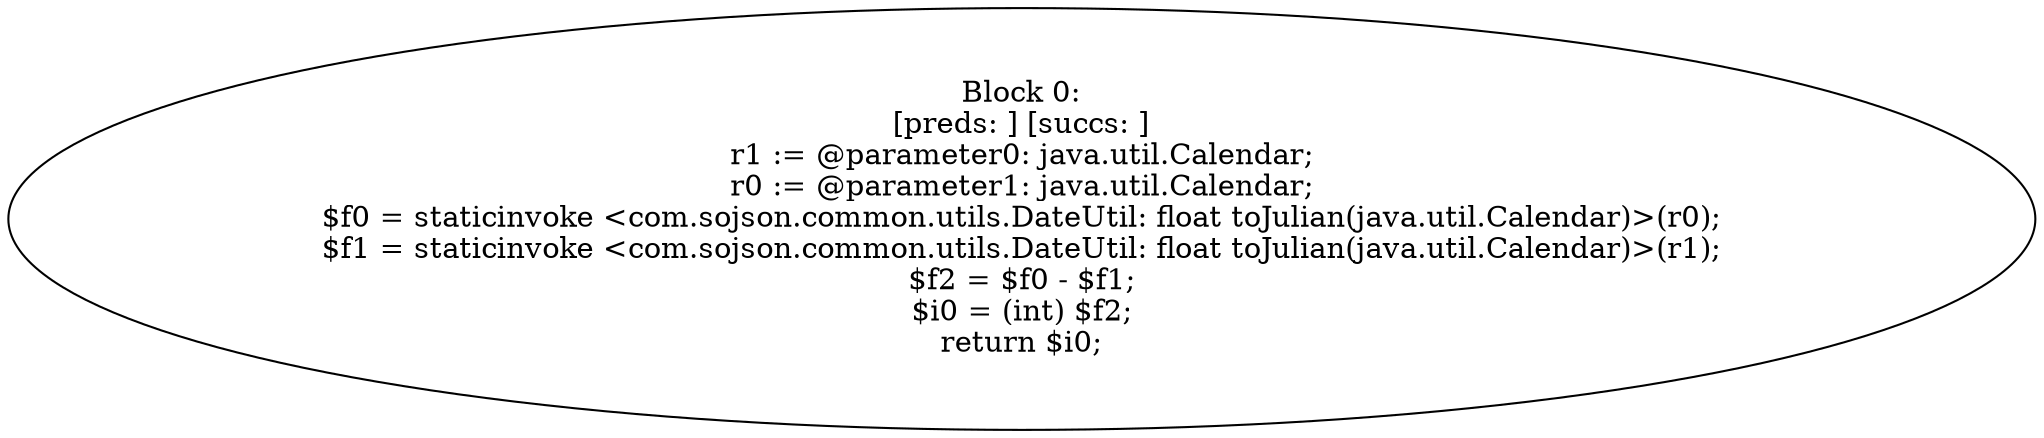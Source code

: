 digraph "unitGraph" {
    "Block 0:
[preds: ] [succs: ]
r1 := @parameter0: java.util.Calendar;
r0 := @parameter1: java.util.Calendar;
$f0 = staticinvoke <com.sojson.common.utils.DateUtil: float toJulian(java.util.Calendar)>(r0);
$f1 = staticinvoke <com.sojson.common.utils.DateUtil: float toJulian(java.util.Calendar)>(r1);
$f2 = $f0 - $f1;
$i0 = (int) $f2;
return $i0;
"
}
